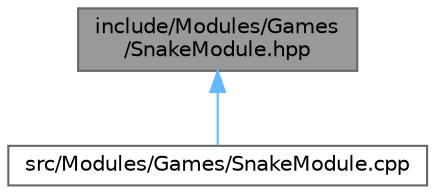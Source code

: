 digraph "include/Modules/Games/SnakeModule.hpp"
{
 // LATEX_PDF_SIZE
  bgcolor="transparent";
  edge [fontname=Helvetica,fontsize=10,labelfontname=Helvetica,labelfontsize=10];
  node [fontname=Helvetica,fontsize=10,shape=box,height=0.2,width=0.4];
  Node1 [label="include/Modules/Games\l/SnakeModule.hpp",height=0.2,width=0.4,color="gray40", fillcolor="grey60", style="filled", fontcolor="black",tooltip="Ce fichier implémente le jeu Snake."];
  Node1 -> Node2 [dir="back",color="steelblue1",style="solid"];
  Node2 [label="src/Modules/Games/SnakeModule.cpp",height=0.2,width=0.4,color="grey40", fillcolor="white", style="filled",URL="$SnakeModule_8cpp.html",tooltip=" "];
}
